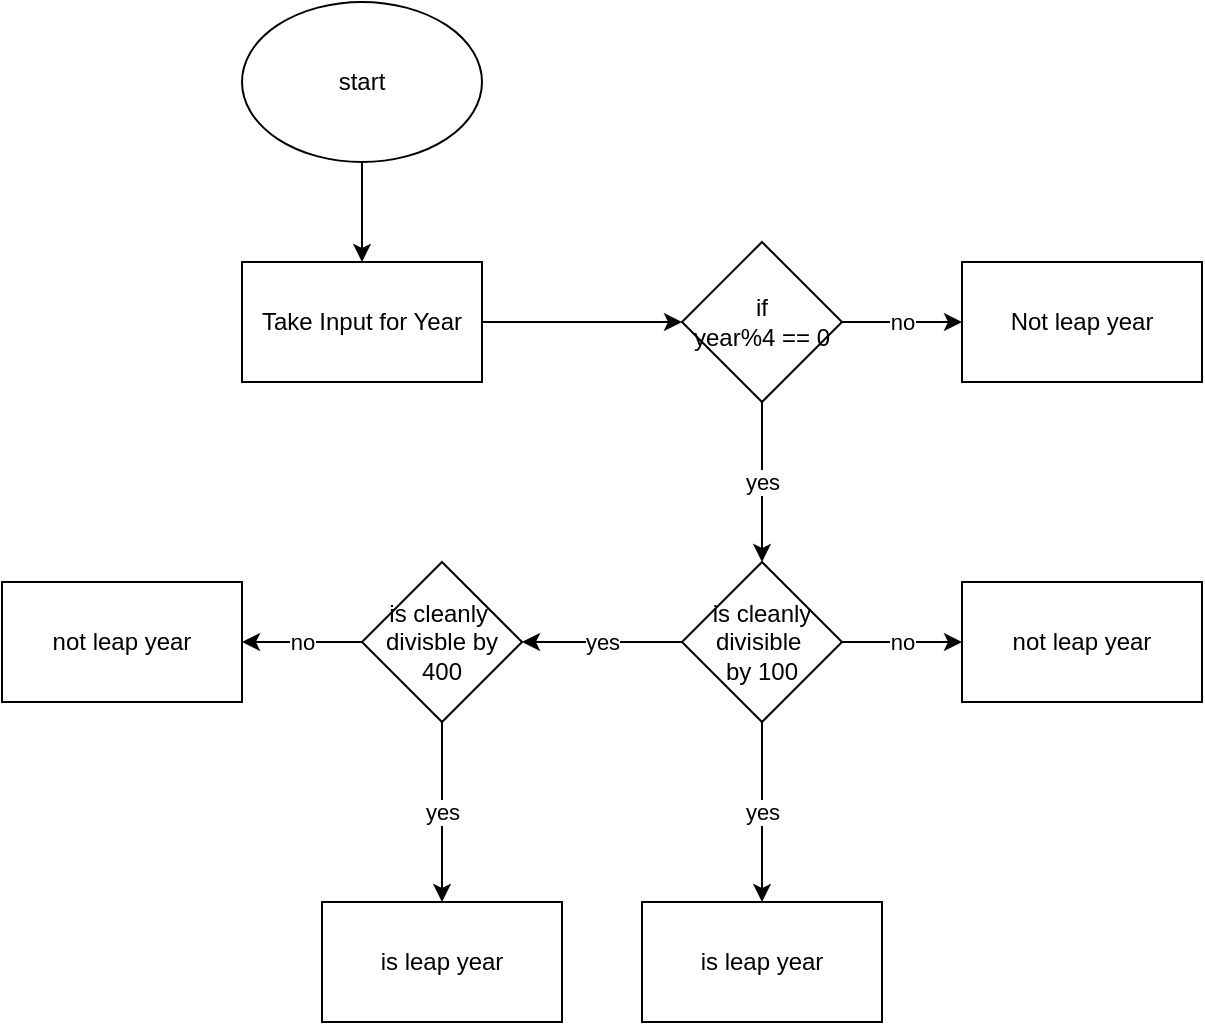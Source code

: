 <mxfile version="26.0.11">
  <diagram name="Page-1" id="sfowiFteUxeTspQqUSiM">
    <mxGraphModel dx="1050" dy="571" grid="1" gridSize="10" guides="1" tooltips="1" connect="1" arrows="1" fold="1" page="1" pageScale="1" pageWidth="850" pageHeight="1100" math="0" shadow="0">
      <root>
        <mxCell id="0" />
        <mxCell id="1" parent="0" />
        <mxCell id="skMd1uj35qmkCoN0t2dj-22" value="" style="edgeStyle=orthogonalEdgeStyle;rounded=0;orthogonalLoop=1;jettySize=auto;html=1;" edge="1" parent="1" source="skMd1uj35qmkCoN0t2dj-18" target="skMd1uj35qmkCoN0t2dj-21">
          <mxGeometry relative="1" as="geometry" />
        </mxCell>
        <mxCell id="skMd1uj35qmkCoN0t2dj-18" value="start" style="ellipse;whiteSpace=wrap;html=1;" vertex="1" parent="1">
          <mxGeometry x="360" width="120" height="80" as="geometry" />
        </mxCell>
        <mxCell id="skMd1uj35qmkCoN0t2dj-24" value="" style="edgeStyle=orthogonalEdgeStyle;rounded=0;orthogonalLoop=1;jettySize=auto;html=1;" edge="1" parent="1" source="skMd1uj35qmkCoN0t2dj-21" target="skMd1uj35qmkCoN0t2dj-23">
          <mxGeometry relative="1" as="geometry" />
        </mxCell>
        <mxCell id="skMd1uj35qmkCoN0t2dj-21" value="Take Input for Year" style="rounded=0;whiteSpace=wrap;html=1;" vertex="1" parent="1">
          <mxGeometry x="360" y="130" width="120" height="60" as="geometry" />
        </mxCell>
        <mxCell id="skMd1uj35qmkCoN0t2dj-26" value="no" style="edgeStyle=orthogonalEdgeStyle;rounded=0;orthogonalLoop=1;jettySize=auto;html=1;" edge="1" parent="1" source="skMd1uj35qmkCoN0t2dj-23" target="skMd1uj35qmkCoN0t2dj-25">
          <mxGeometry relative="1" as="geometry" />
        </mxCell>
        <mxCell id="skMd1uj35qmkCoN0t2dj-30" value="yes" style="edgeStyle=orthogonalEdgeStyle;rounded=0;orthogonalLoop=1;jettySize=auto;html=1;" edge="1" parent="1" source="skMd1uj35qmkCoN0t2dj-23" target="skMd1uj35qmkCoN0t2dj-29">
          <mxGeometry relative="1" as="geometry" />
        </mxCell>
        <mxCell id="skMd1uj35qmkCoN0t2dj-23" value="if&lt;div&gt;year%4 == 0&lt;/div&gt;" style="rhombus;whiteSpace=wrap;html=1;rounded=0;" vertex="1" parent="1">
          <mxGeometry x="580" y="120" width="80" height="80" as="geometry" />
        </mxCell>
        <mxCell id="skMd1uj35qmkCoN0t2dj-25" value="Not leap year" style="whiteSpace=wrap;html=1;rounded=0;" vertex="1" parent="1">
          <mxGeometry x="720" y="130" width="120" height="60" as="geometry" />
        </mxCell>
        <mxCell id="skMd1uj35qmkCoN0t2dj-32" value="no" style="edgeStyle=orthogonalEdgeStyle;rounded=0;orthogonalLoop=1;jettySize=auto;html=1;" edge="1" parent="1" source="skMd1uj35qmkCoN0t2dj-29" target="skMd1uj35qmkCoN0t2dj-31">
          <mxGeometry relative="1" as="geometry" />
        </mxCell>
        <mxCell id="skMd1uj35qmkCoN0t2dj-34" value="yes" style="edgeStyle=orthogonalEdgeStyle;rounded=0;orthogonalLoop=1;jettySize=auto;html=1;" edge="1" parent="1" source="skMd1uj35qmkCoN0t2dj-29" target="skMd1uj35qmkCoN0t2dj-33">
          <mxGeometry relative="1" as="geometry" />
        </mxCell>
        <mxCell id="skMd1uj35qmkCoN0t2dj-38" value="yes" style="edgeStyle=orthogonalEdgeStyle;rounded=0;orthogonalLoop=1;jettySize=auto;html=1;" edge="1" parent="1" source="skMd1uj35qmkCoN0t2dj-29" target="skMd1uj35qmkCoN0t2dj-37">
          <mxGeometry relative="1" as="geometry" />
        </mxCell>
        <mxCell id="skMd1uj35qmkCoN0t2dj-29" value="is cleanly&lt;div&gt;divisible&amp;nbsp;&lt;/div&gt;&lt;div&gt;by 100&lt;/div&gt;" style="rhombus;whiteSpace=wrap;html=1;rounded=0;" vertex="1" parent="1">
          <mxGeometry x="580" y="280" width="80" height="80" as="geometry" />
        </mxCell>
        <mxCell id="skMd1uj35qmkCoN0t2dj-31" value="not leap year" style="whiteSpace=wrap;html=1;rounded=0;" vertex="1" parent="1">
          <mxGeometry x="720" y="290" width="120" height="60" as="geometry" />
        </mxCell>
        <mxCell id="skMd1uj35qmkCoN0t2dj-36" value="no" style="edgeStyle=orthogonalEdgeStyle;rounded=0;orthogonalLoop=1;jettySize=auto;html=1;" edge="1" parent="1" source="skMd1uj35qmkCoN0t2dj-33" target="skMd1uj35qmkCoN0t2dj-35">
          <mxGeometry relative="1" as="geometry" />
        </mxCell>
        <mxCell id="skMd1uj35qmkCoN0t2dj-40" value="yes" style="edgeStyle=orthogonalEdgeStyle;rounded=0;orthogonalLoop=1;jettySize=auto;html=1;" edge="1" parent="1" source="skMd1uj35qmkCoN0t2dj-33" target="skMd1uj35qmkCoN0t2dj-39">
          <mxGeometry relative="1" as="geometry" />
        </mxCell>
        <mxCell id="skMd1uj35qmkCoN0t2dj-33" value="is cleanly&amp;nbsp;&lt;div&gt;d&lt;span style=&quot;background-color: transparent; color: light-dark(rgb(0, 0, 0), rgb(255, 255, 255));&quot;&gt;ivisble by 400&lt;/span&gt;&lt;/div&gt;" style="rhombus;whiteSpace=wrap;html=1;rounded=0;" vertex="1" parent="1">
          <mxGeometry x="420" y="280" width="80" height="80" as="geometry" />
        </mxCell>
        <mxCell id="skMd1uj35qmkCoN0t2dj-35" value="not leap year" style="whiteSpace=wrap;html=1;rounded=0;" vertex="1" parent="1">
          <mxGeometry x="240" y="290" width="120" height="60" as="geometry" />
        </mxCell>
        <mxCell id="skMd1uj35qmkCoN0t2dj-37" value="is leap year" style="whiteSpace=wrap;html=1;rounded=0;" vertex="1" parent="1">
          <mxGeometry x="560" y="450" width="120" height="60" as="geometry" />
        </mxCell>
        <mxCell id="skMd1uj35qmkCoN0t2dj-39" value="is leap year" style="whiteSpace=wrap;html=1;rounded=0;" vertex="1" parent="1">
          <mxGeometry x="400" y="450" width="120" height="60" as="geometry" />
        </mxCell>
      </root>
    </mxGraphModel>
  </diagram>
</mxfile>
